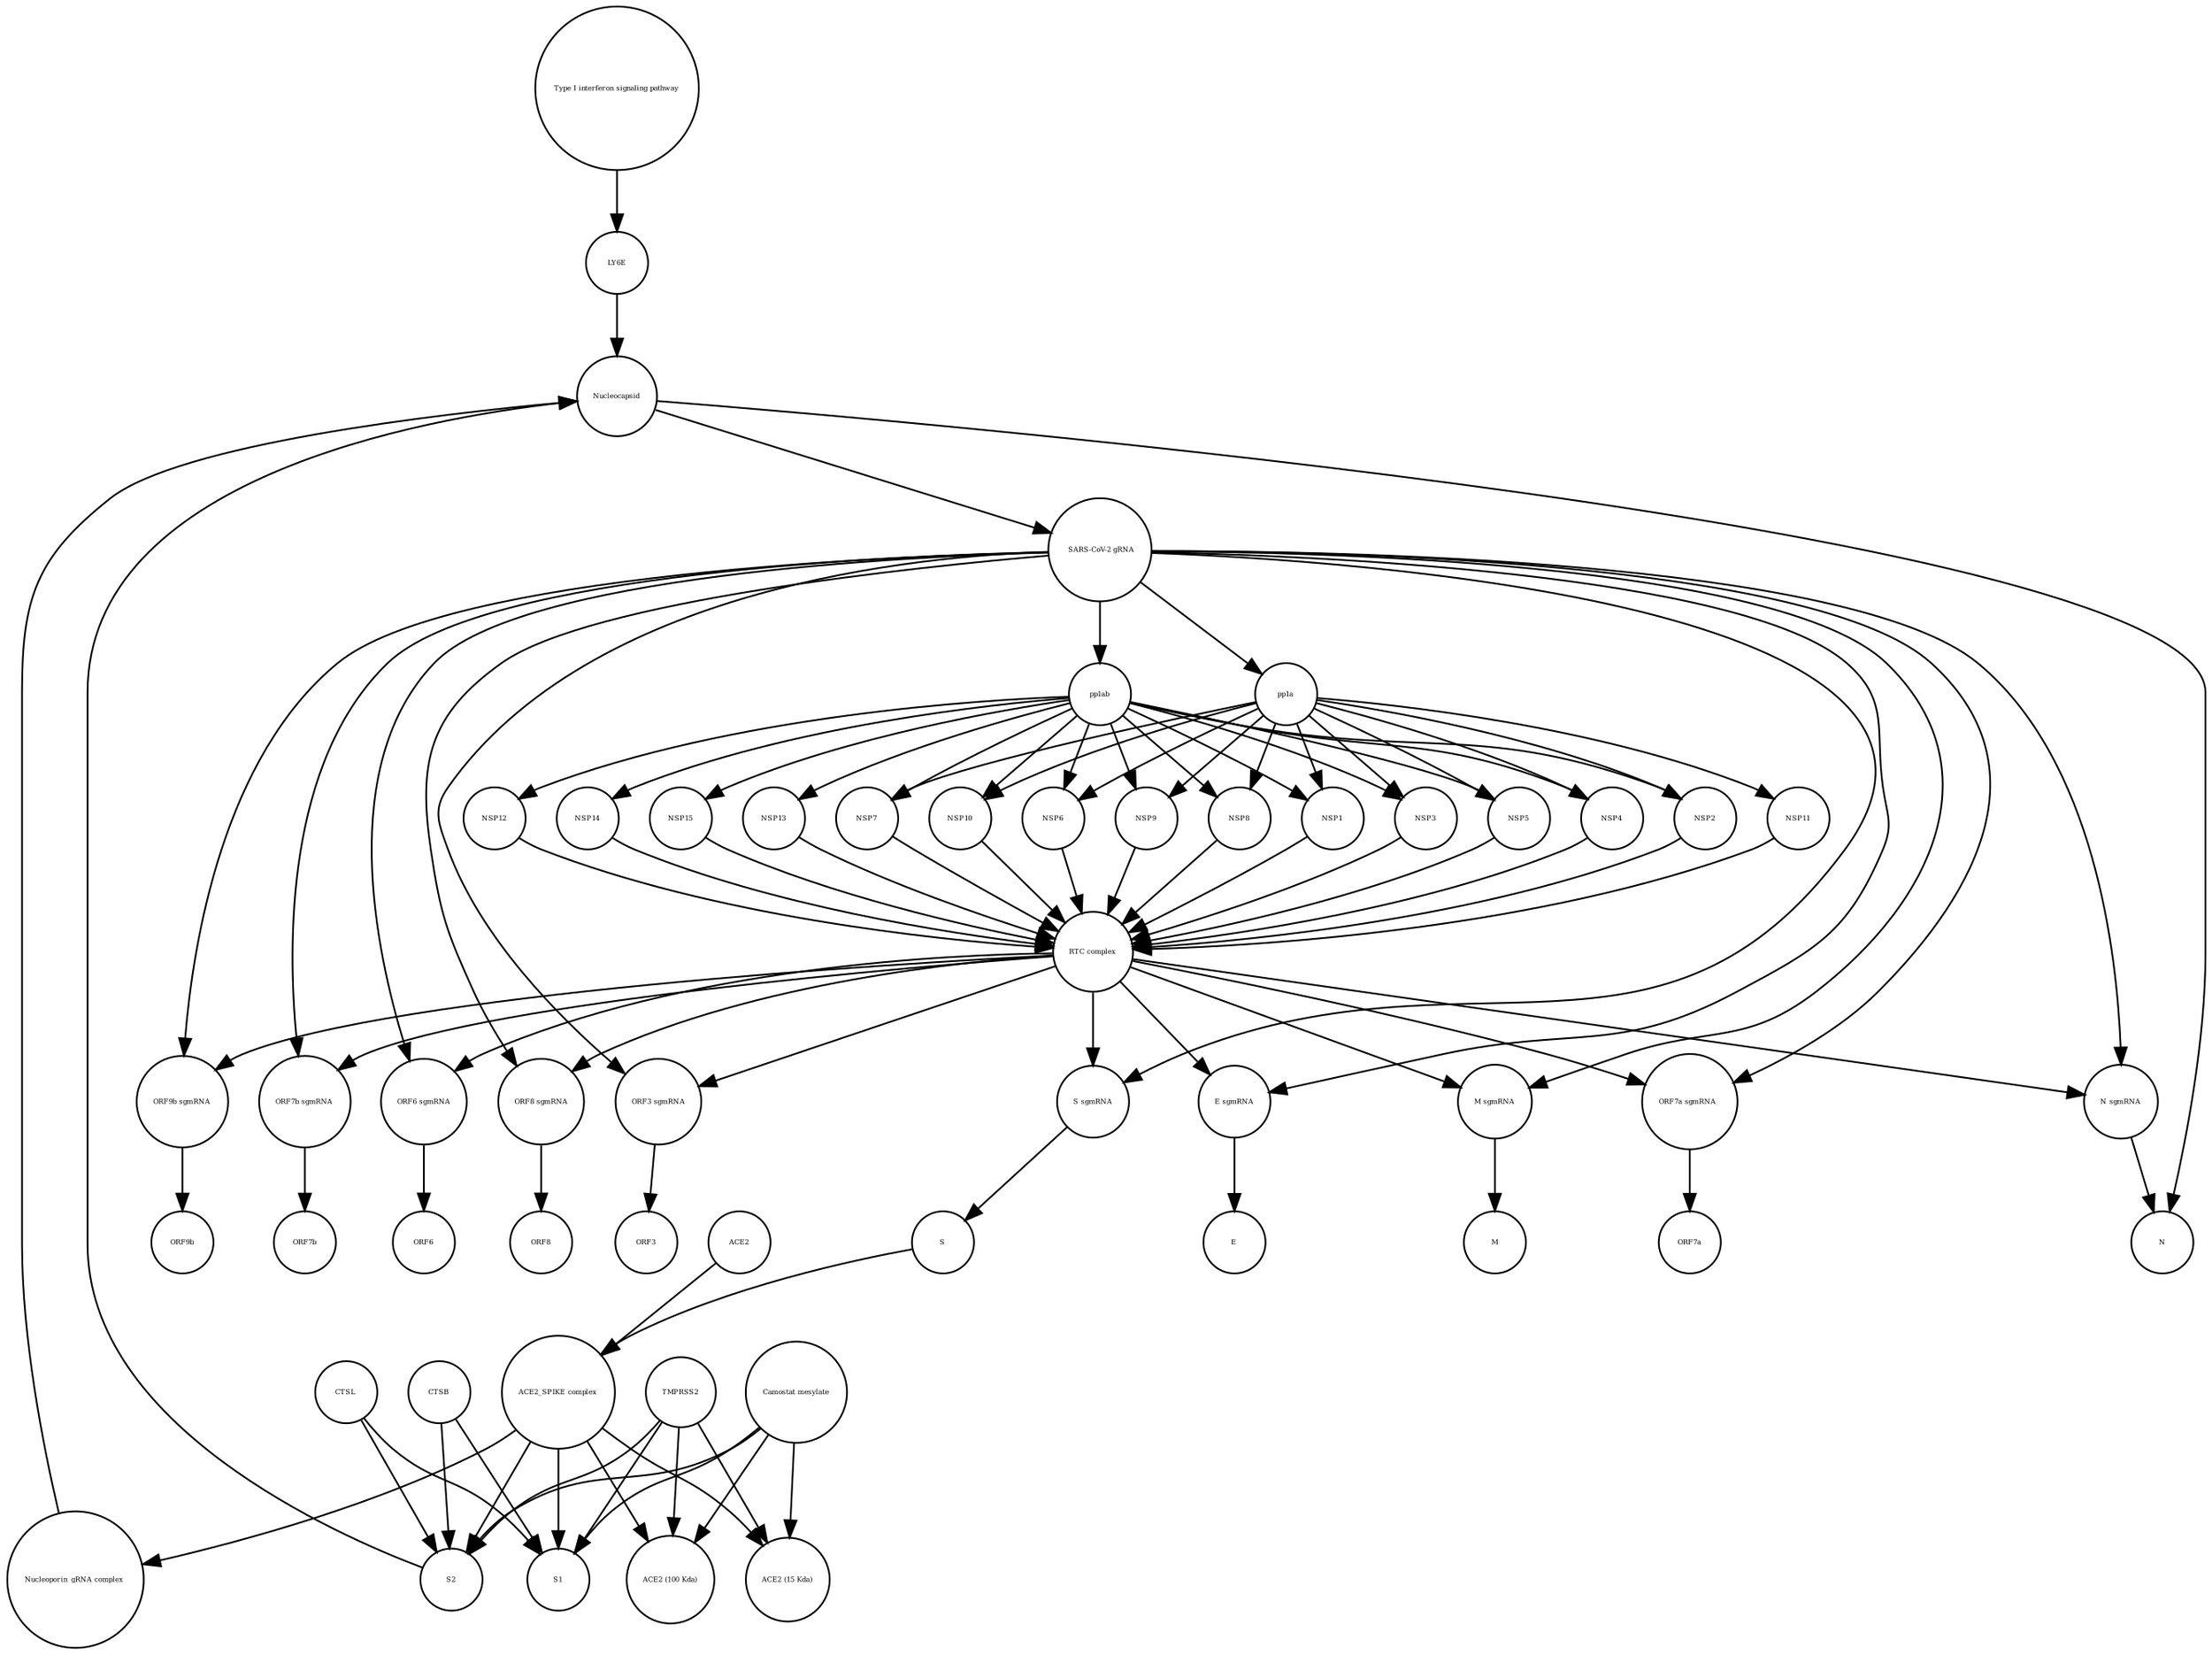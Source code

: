 strict digraph  {
"Type I interferon signaling pathway" [annotation="", bipartite=0, cls=phenotype, fontsize=4, label="Type I interferon signaling pathway", shape=circle];
LY6E [annotation="", bipartite=0, cls=macromolecule, fontsize=4, label=LY6E, shape=circle];
"ORF8 sgmRNA" [annotation="", bipartite=0, cls="nucleic acid feature", fontsize=4, label="ORF8 sgmRNA", shape=circle];
NSP6 [annotation="", bipartite=0, cls=macromolecule, fontsize=4, label=NSP6, shape=circle];
"ORF3 sgmRNA" [annotation="", bipartite=0, cls="nucleic acid feature", fontsize=4, label="ORF3 sgmRNA", shape=circle];
NSP15 [annotation="", bipartite=0, cls=macromolecule, fontsize=4, label=NSP15, shape=circle];
"E sgmRNA" [annotation="", bipartite=0, cls="nucleic acid feature", fontsize=4, label="E sgmRNA", shape=circle];
NSP9 [annotation="", bipartite=0, cls=macromolecule, fontsize=4, label=NSP9, shape=circle];
pp1a [annotation="", bipartite=0, cls=macromolecule, fontsize=4, label=pp1a, shape=circle];
S1 [annotation="", bipartite=0, cls=macromolecule, fontsize=4, label=S1, shape=circle];
ORF3 [annotation="", bipartite=0, cls=macromolecule, fontsize=4, label=ORF3, shape=circle];
ORF7a [annotation="", bipartite=0, cls=macromolecule, fontsize=4, label=ORF7a, shape=circle];
CTSB [annotation="", bipartite=0, cls=macromolecule, fontsize=4, label=CTSB, shape=circle];
pp1ab [annotation="", bipartite=0, cls=macromolecule, fontsize=4, label=pp1ab, shape=circle];
NSP13 [annotation="", bipartite=0, cls=macromolecule, fontsize=4, label=NSP13, shape=circle];
N [annotation="", bipartite=0, cls=macromolecule, fontsize=4, label=N, shape=circle];
"ACE2 (15 Kda)" [annotation="", bipartite=0, cls=macromolecule, fontsize=4, label="ACE2 (15 Kda)", shape=circle];
NSP8 [annotation="", bipartite=0, cls=macromolecule, fontsize=4, label=NSP8, shape=circle];
"M sgmRNA" [annotation="", bipartite=0, cls="nucleic acid feature", fontsize=4, label="M sgmRNA", shape=circle];
NSP1 [annotation="", bipartite=0, cls=macromolecule, fontsize=4, label=NSP1, shape=circle];
NSP3 [annotation="", bipartite=0, cls=macromolecule, fontsize=4, label=NSP3, shape=circle];
"Nucleoporin_gRNA complex " [annotation="", bipartite=0, cls=complex, fontsize=4, label="Nucleoporin_gRNA complex ", shape=circle];
ORF6 [annotation="", bipartite=0, cls=macromolecule, fontsize=4, label=ORF6, shape=circle];
ACE2 [annotation="", bipartite=0, cls=macromolecule, fontsize=4, label=ACE2, shape=circle];
"Camostat mesylate" [annotation="urn_miriam_pubchem.compound_2536", bipartite=0, cls="simple chemical", fontsize=4, label="Camostat mesylate", shape=circle];
NSP5 [annotation="", bipartite=0, cls=macromolecule, fontsize=4, label=NSP5, shape=circle];
"RTC complex" [annotation="", bipartite=0, cls=complex, fontsize=4, label="RTC complex", shape=circle];
"S sgmRNA" [annotation="", bipartite=0, cls="nucleic acid feature", fontsize=4, label="S sgmRNA", shape=circle];
NSP4 [annotation="", bipartite=0, cls=macromolecule, fontsize=4, label=NSP4, shape=circle];
ORF8 [annotation="", bipartite=0, cls=macromolecule, fontsize=4, label=ORF8, shape=circle];
NSP12 [annotation="", bipartite=0, cls=macromolecule, fontsize=4, label=NSP12, shape=circle];
"N sgmRNA" [annotation="", bipartite=0, cls="nucleic acid feature", fontsize=4, label="N sgmRNA", shape=circle];
"ACE2 (100 Kda)" [annotation="", bipartite=0, cls=macromolecule, fontsize=4, label="ACE2 (100 Kda)", shape=circle];
CTSL [annotation="", bipartite=0, cls=macromolecule, fontsize=4, label=CTSL, shape=circle];
S [annotation="", bipartite=0, cls=macromolecule, fontsize=4, label=S, shape=circle];
"ORF7a sgmRNA_" [annotation="", bipartite=0, cls="nucleic acid feature", fontsize=4, label="ORF7a sgmRNA_", shape=circle];
"ACE2_SPIKE complex" [annotation="", bipartite=0, cls=complex, fontsize=4, label="ACE2_SPIKE complex", shape=circle];
"ORF9b sgmRNA" [annotation="", bipartite=0, cls="nucleic acid feature", fontsize=4, label="ORF9b sgmRNA", shape=circle];
NSP11 [annotation="", bipartite=0, cls=macromolecule, fontsize=4, label=NSP11, shape=circle];
S2 [annotation="", bipartite=0, cls=macromolecule, fontsize=4, label=S2, shape=circle];
"ORF7b sgmRNA" [annotation="", bipartite=0, cls="nucleic acid feature", fontsize=4, label="ORF7b sgmRNA", shape=circle];
"ORF6 sgmRNA" [annotation="", bipartite=0, cls="nucleic acid feature", fontsize=4, label="ORF6 sgmRNA", shape=circle];
NSP2 [annotation="", bipartite=0, cls=macromolecule, fontsize=4, label=NSP2, shape=circle];
E [annotation="", bipartite=0, cls=macromolecule, fontsize=4, label=E, shape=circle];
NSP14 [annotation="", bipartite=0, cls=macromolecule, fontsize=4, label=NSP14, shape=circle];
ORF7b [annotation="", bipartite=0, cls=macromolecule, fontsize=4, label=ORF7b, shape=circle];
NSP7 [annotation="", bipartite=0, cls=macromolecule, fontsize=4, label=NSP7, shape=circle];
TMPRSS2 [annotation="", bipartite=0, cls=macromolecule, fontsize=4, label=TMPRSS2, shape=circle];
ORF9b [annotation="", bipartite=0, cls=macromolecule, fontsize=4, label=ORF9b, shape=circle];
Nucleocapsid [annotation="", bipartite=0, cls=complex, fontsize=4, label=Nucleocapsid, shape=circle];
M [annotation="", bipartite=0, cls=macromolecule, fontsize=4, label=M, shape=circle];
NSP10 [annotation="", bipartite=0, cls=macromolecule, fontsize=4, label=NSP10, shape=circle];
" SARS-CoV-2 gRNA" [annotation="", bipartite=0, cls="nucleic acid feature", fontsize=4, label=" SARS-CoV-2 gRNA", shape=circle];
"Type I interferon signaling pathway" -> LY6E  [annotation="", interaction_type=stimulation];
LY6E -> Nucleocapsid  [annotation="urn_miriam_doi_10.1101%2F2020.03.05.979260|urn_miriam_doi_10.1101%2F2020.04.02.021469", interaction_type=inhibition];
"ORF8 sgmRNA" -> ORF8  [annotation="", interaction_type=production];
NSP6 -> "RTC complex"  [annotation="", interaction_type=production];
"ORF3 sgmRNA" -> ORF3  [annotation="", interaction_type=production];
NSP15 -> "RTC complex"  [annotation="", interaction_type=production];
"E sgmRNA" -> E  [annotation="", interaction_type=production];
NSP9 -> "RTC complex"  [annotation="", interaction_type=production];
pp1a -> NSP6  [annotation=urn_miriam_pubmed_31226023, interaction_type=catalysis];
pp1a -> NSP1  [annotation=urn_miriam_pubmed_31226023, interaction_type=catalysis];
pp1a -> NSP9  [annotation=urn_miriam_pubmed_31226023, interaction_type=catalysis];
pp1a -> NSP7  [annotation=urn_miriam_pubmed_31226023, interaction_type=catalysis];
pp1a -> NSP10  [annotation=urn_miriam_pubmed_31226023, interaction_type=catalysis];
pp1a -> NSP11  [annotation=urn_miriam_pubmed_31226023, interaction_type=catalysis];
pp1a -> NSP5  [annotation=urn_miriam_pubmed_31226023, interaction_type=catalysis];
pp1a -> NSP4  [annotation=urn_miriam_pubmed_31226023, interaction_type=catalysis];
pp1a -> NSP8  [annotation=urn_miriam_pubmed_31226023, interaction_type=catalysis];
pp1a -> NSP2  [annotation=urn_miriam_pubmed_31226023, interaction_type=catalysis];
pp1a -> NSP3  [annotation=urn_miriam_pubmed_31226023, interaction_type=catalysis];
CTSB -> S2  [annotation=urn_miriam_pubmed_32142651, interaction_type=catalysis];
CTSB -> S1  [annotation=urn_miriam_pubmed_32142651, interaction_type=catalysis];
pp1ab -> NSP12  [annotation=urn_miriam_pubmed_31226023, interaction_type=catalysis];
pp1ab -> NSP14  [annotation=urn_miriam_pubmed_31226023, interaction_type=catalysis];
pp1ab -> NSP6  [annotation=urn_miriam_pubmed_31226023, interaction_type=catalysis];
pp1ab -> NSP15  [annotation=urn_miriam_pubmed_31226023, interaction_type=catalysis];
pp1ab -> NSP7  [annotation=urn_miriam_pubmed_31226023, interaction_type=catalysis];
pp1ab -> NSP3  [annotation=urn_miriam_pubmed_31226023, interaction_type=catalysis];
pp1ab -> NSP9  [annotation=urn_miriam_pubmed_31226023, interaction_type=catalysis];
pp1ab -> NSP10  [annotation=urn_miriam_pubmed_31226023, interaction_type=catalysis];
pp1ab -> NSP5  [annotation=urn_miriam_pubmed_31226023, interaction_type=catalysis];
pp1ab -> NSP13  [annotation=urn_miriam_pubmed_31226023, interaction_type=catalysis];
pp1ab -> NSP8  [annotation=urn_miriam_pubmed_31226023, interaction_type=catalysis];
pp1ab -> NSP4  [annotation=urn_miriam_pubmed_31226023, interaction_type=catalysis];
pp1ab -> NSP2  [annotation=urn_miriam_pubmed_31226023, interaction_type=catalysis];
pp1ab -> NSP1  [annotation=urn_miriam_pubmed_31226023, interaction_type=catalysis];
NSP13 -> "RTC complex"  [annotation="", interaction_type=production];
NSP8 -> "RTC complex"  [annotation="", interaction_type=production];
"M sgmRNA" -> M  [annotation="", interaction_type=production];
NSP1 -> "RTC complex"  [annotation="", interaction_type=production];
NSP3 -> "RTC complex"  [annotation="", interaction_type=production];
"Nucleoporin_gRNA complex " -> Nucleocapsid  [annotation="", interaction_type=production];
ACE2 -> "ACE2_SPIKE complex"  [annotation="", interaction_type=production];
"Camostat mesylate" -> "ACE2 (15 Kda)"  [annotation="urn_miriam_pubmed_32142651|urn_miriam_pubmed_32094589|urn_miriam_pubmed_24227843", interaction_type=inhibition];
"Camostat mesylate" -> S2  [annotation="urn_miriam_pubmed_32142651|urn_miriam_pubmed_32094589|urn_miriam_pubmed_24227843", interaction_type=inhibition];
"Camostat mesylate" -> S1  [annotation="urn_miriam_pubmed_32142651|urn_miriam_pubmed_32094589|urn_miriam_pubmed_24227843", interaction_type=inhibition];
"Camostat mesylate" -> "ACE2 (100 Kda)"  [annotation="urn_miriam_pubmed_32142651|urn_miriam_pubmed_32094589|urn_miriam_pubmed_24227843", interaction_type=inhibition];
NSP5 -> "RTC complex"  [annotation="", interaction_type=production];
"RTC complex" -> "ORF8 sgmRNA"  [annotation=urn_miriam_pubmed_31226023, interaction_type="necessary stimulation"];
"RTC complex" -> "N sgmRNA"  [annotation=urn_miriam_pubmed_31226023, interaction_type="necessary stimulation"];
"RTC complex" -> "ORF3 sgmRNA"  [annotation=urn_miriam_pubmed_31226023, interaction_type="necessary stimulation"];
"RTC complex" -> "E sgmRNA"  [annotation=urn_miriam_pubmed_31226023, interaction_type="necessary stimulation"];
"RTC complex" -> "ORF7a sgmRNA_"  [annotation=urn_miriam_pubmed_31226023, interaction_type="necessary stimulation"];
"RTC complex" -> "ORF9b sgmRNA"  [annotation=urn_miriam_pubmed_31226023, interaction_type="necessary stimulation"];
"RTC complex" -> "S sgmRNA"  [annotation=urn_miriam_pubmed_31226023, interaction_type="necessary stimulation"];
"RTC complex" -> "ORF7b sgmRNA"  [annotation=urn_miriam_pubmed_31226023, interaction_type="necessary stimulation"];
"RTC complex" -> "ORF6 sgmRNA"  [annotation=urn_miriam_pubmed_31226023, interaction_type="necessary stimulation"];
"RTC complex" -> "M sgmRNA"  [annotation=urn_miriam_pubmed_31226023, interaction_type="necessary stimulation"];
"S sgmRNA" -> S  [annotation="", interaction_type=production];
NSP4 -> "RTC complex"  [annotation="", interaction_type=production];
NSP12 -> "RTC complex"  [annotation="", interaction_type=production];
"N sgmRNA" -> N  [annotation="", interaction_type=production];
CTSL -> S2  [annotation=urn_miriam_pubmed_32142651, interaction_type=catalysis];
CTSL -> S1  [annotation=urn_miriam_pubmed_32142651, interaction_type=catalysis];
S -> "ACE2_SPIKE complex"  [annotation="", interaction_type=production];
"ORF7a sgmRNA_" -> ORF7a  [annotation="", interaction_type=production];
"ACE2_SPIKE complex" -> "ACE2 (100 Kda)"  [annotation="", interaction_type=production];
"ACE2_SPIKE complex" -> S1  [annotation="", interaction_type=production];
"ACE2_SPIKE complex" -> "ACE2 (15 Kda)"  [annotation="", interaction_type=production];
"ACE2_SPIKE complex" -> S2  [annotation="", interaction_type=production];
"ACE2_SPIKE complex" -> "Nucleoporin_gRNA complex "  [annotation="urn_miriam_pubmed_32142651|urn_miriam_pubmed_32094589", interaction_type=stimulation];
"ORF9b sgmRNA" -> ORF9b  [annotation="", interaction_type=production];
NSP11 -> "RTC complex"  [annotation="", interaction_type=production];
S2 -> Nucleocapsid  [annotation="urn_miriam_doi_10.1101%2F2020.03.05.979260|urn_miriam_doi_10.1101%2F2020.04.02.021469", interaction_type=stimulation];
"ORF7b sgmRNA" -> ORF7b  [annotation="", interaction_type=production];
"ORF6 sgmRNA" -> ORF6  [annotation="", interaction_type=production];
NSP2 -> "RTC complex"  [annotation="", interaction_type=production];
NSP14 -> "RTC complex"  [annotation="", interaction_type=production];
NSP7 -> "RTC complex"  [annotation="", interaction_type=production];
TMPRSS2 -> "ACE2 (15 Kda)"  [annotation="urn_miriam_pubmed_32142651|urn_miriam_pubmed_32094589|urn_miriam_pubmed_24227843", interaction_type=catalysis];
TMPRSS2 -> S2  [annotation="urn_miriam_pubmed_32142651|urn_miriam_pubmed_32094589|urn_miriam_pubmed_24227843", interaction_type=catalysis];
TMPRSS2 -> S1  [annotation="urn_miriam_pubmed_32142651|urn_miriam_pubmed_32094589|urn_miriam_pubmed_24227843", interaction_type=catalysis];
TMPRSS2 -> "ACE2 (100 Kda)"  [annotation="urn_miriam_pubmed_32142651|urn_miriam_pubmed_32094589|urn_miriam_pubmed_24227843", interaction_type=catalysis];
Nucleocapsid -> N  [annotation="", interaction_type=production];
Nucleocapsid -> " SARS-CoV-2 gRNA"  [annotation="", interaction_type=production];
NSP10 -> "RTC complex"  [annotation="", interaction_type=production];
" SARS-CoV-2 gRNA" -> pp1a  [annotation="", interaction_type=production];
" SARS-CoV-2 gRNA" -> "ORF8 sgmRNA"  [annotation="", interaction_type=production];
" SARS-CoV-2 gRNA" -> "N sgmRNA"  [annotation="", interaction_type=production];
" SARS-CoV-2 gRNA" -> "ORF3 sgmRNA"  [annotation="", interaction_type=production];
" SARS-CoV-2 gRNA" -> "E sgmRNA"  [annotation="", interaction_type=production];
" SARS-CoV-2 gRNA" -> "ORF7a sgmRNA_"  [annotation="", interaction_type=production];
" SARS-CoV-2 gRNA" -> "ORF9b sgmRNA"  [annotation="", interaction_type=production];
" SARS-CoV-2 gRNA" -> "S sgmRNA"  [annotation="", interaction_type=production];
" SARS-CoV-2 gRNA" -> "ORF7b sgmRNA"  [annotation="", interaction_type=production];
" SARS-CoV-2 gRNA" -> "ORF6 sgmRNA"  [annotation="", interaction_type=production];
" SARS-CoV-2 gRNA" -> "M sgmRNA"  [annotation="", interaction_type=production];
" SARS-CoV-2 gRNA" -> pp1ab  [annotation="", interaction_type=production];
}
